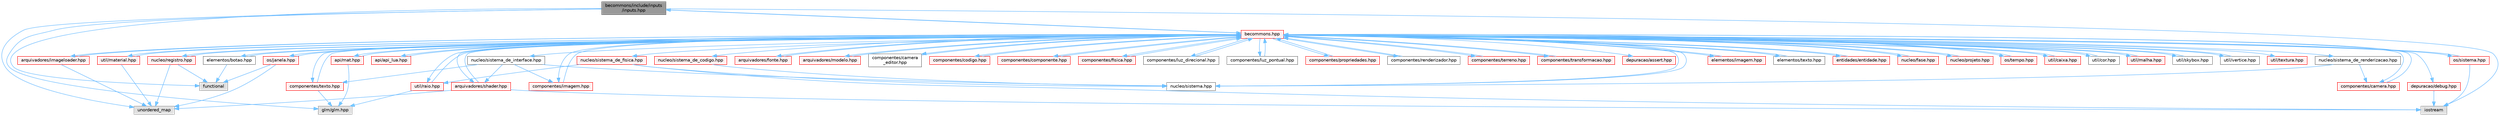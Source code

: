 digraph "becommons/include/inputs/inputs.hpp"
{
 // LATEX_PDF_SIZE
  bgcolor="transparent";
  edge [fontname=Helvetica,fontsize=10,labelfontname=Helvetica,labelfontsize=10];
  node [fontname=Helvetica,fontsize=10,shape=box,height=0.2,width=0.4];
  Node1 [id="Node000001",label="becommons/include/inputs\l/inputs.hpp",height=0.2,width=0.4,color="gray40", fillcolor="grey60", style="filled", fontcolor="black",tooltip=" "];
  Node1 -> Node2 [id="edge1_Node000001_Node000002",color="steelblue1",style="solid",tooltip=" "];
  Node2 [id="Node000002",label="iostream",height=0.2,width=0.4,color="grey60", fillcolor="#E0E0E0", style="filled",tooltip=" "];
  Node1 -> Node3 [id="edge2_Node000001_Node000003",color="steelblue1",style="solid",tooltip=" "];
  Node3 [id="Node000003",label="unordered_map",height=0.2,width=0.4,color="grey60", fillcolor="#E0E0E0", style="filled",tooltip=" "];
  Node1 -> Node4 [id="edge3_Node000001_Node000004",color="steelblue1",style="solid",tooltip=" "];
  Node4 [id="Node000004",label="functional",height=0.2,width=0.4,color="grey60", fillcolor="#E0E0E0", style="filled",tooltip=" "];
  Node1 -> Node5 [id="edge4_Node000001_Node000005",color="steelblue1",style="solid",tooltip=" "];
  Node5 [id="Node000005",label="glm/glm.hpp",height=0.2,width=0.4,color="grey60", fillcolor="#E0E0E0", style="filled",tooltip=" "];
  Node1 -> Node6 [id="edge5_Node000001_Node000006",color="steelblue1",style="solid",tooltip=" "];
  Node6 [id="Node000006",label="becommons.hpp",height=0.2,width=0.4,color="red", fillcolor="#FFF0F0", style="filled",URL="$becommons_8hpp.html",tooltip=" "];
  Node6 -> Node7 [id="edge6_Node000006_Node000007",color="steelblue1",style="solid",tooltip=" "];
  Node7 [id="Node000007",label="api/api_lua.hpp",height=0.2,width=0.4,color="red", fillcolor="#FFF0F0", style="filled",URL="$api__lua_8hpp.html",tooltip="Gerencia a configuração do luabridge para api lua."];
  Node7 -> Node6 [id="edge7_Node000007_Node000006",color="steelblue1",style="solid",tooltip=" "];
  Node6 -> Node12 [id="edge8_Node000006_Node000012",color="steelblue1",style="solid",tooltip=" "];
  Node12 [id="Node000012",label="api/mat.hpp",height=0.2,width=0.4,color="red", fillcolor="#FFF0F0", style="filled",URL="$mat_8hpp.html",tooltip="Gerencia funçoes matemáticas."];
  Node12 -> Node5 [id="edge9_Node000012_Node000005",color="steelblue1",style="solid",tooltip=" "];
  Node12 -> Node6 [id="edge10_Node000012_Node000006",color="steelblue1",style="solid",tooltip=" "];
  Node6 -> Node14 [id="edge11_Node000006_Node000014",color="steelblue1",style="solid",tooltip=" "];
  Node14 [id="Node000014",label="arquivadores/fonte.hpp",height=0.2,width=0.4,color="red", fillcolor="#FFF0F0", style="filled",URL="$fonte_8hpp.html",tooltip="Define estruturas básicas para renderização de textos."];
  Node14 -> Node6 [id="edge12_Node000014_Node000006",color="steelblue1",style="solid",tooltip=" "];
  Node6 -> Node19 [id="edge13_Node000006_Node000019",color="steelblue1",style="solid",tooltip=" "];
  Node19 [id="Node000019",label="arquivadores/imageloader.hpp",height=0.2,width=0.4,color="red", fillcolor="#FFF0F0", style="filled",URL="$imageloader_8hpp.html",tooltip="Gerencia as imagems/texturas carregadas na engine."];
  Node19 -> Node3 [id="edge14_Node000019_Node000003",color="steelblue1",style="solid",tooltip=" "];
  Node19 -> Node6 [id="edge15_Node000019_Node000006",color="steelblue1",style="solid",tooltip=" "];
  Node6 -> Node24 [id="edge16_Node000006_Node000024",color="steelblue1",style="solid",tooltip=" "];
  Node24 [id="Node000024",label="arquivadores/modelo.hpp",height=0.2,width=0.4,color="red", fillcolor="#FFF0F0", style="filled",URL="$modelo_8hpp.html",tooltip="Carrega um modelo usando a biblioteca assimp com base em um diretório."];
  Node24 -> Node6 [id="edge17_Node000024_Node000006",color="steelblue1",style="solid",tooltip=" "];
  Node6 -> Node26 [id="edge18_Node000006_Node000026",color="steelblue1",style="solid",tooltip=" "];
  Node26 [id="Node000026",label="arquivadores/shader.hpp",height=0.2,width=0.4,color="red", fillcolor="#FFF0F0", style="filled",URL="$shader_8hpp.html",tooltip="Gerencia os shaders GLSL."];
  Node26 -> Node2 [id="edge19_Node000026_Node000002",color="steelblue1",style="solid",tooltip=" "];
  Node26 -> Node3 [id="edge20_Node000026_Node000003",color="steelblue1",style="solid",tooltip=" "];
  Node26 -> Node6 [id="edge21_Node000026_Node000006",color="steelblue1",style="solid",tooltip=" "];
  Node6 -> Node31 [id="edge22_Node000006_Node000031",color="steelblue1",style="solid",tooltip=" "];
  Node31 [id="Node000031",label="componentes/camera.hpp",height=0.2,width=0.4,color="red", fillcolor="#FFF0F0", style="filled",URL="$camera_8hpp.html",tooltip="Estrutura básica de câmera."];
  Node31 -> Node6 [id="edge23_Node000031_Node000006",color="steelblue1",style="solid",tooltip=" "];
  Node6 -> Node34 [id="edge24_Node000006_Node000034",color="steelblue1",style="solid",tooltip=" "];
  Node34 [id="Node000034",label="componentes/camera\l_editor.hpp",height=0.2,width=0.4,color="grey40", fillcolor="white", style="filled",URL="$camera__editor_8hpp.html",tooltip=" "];
  Node34 -> Node6 [id="edge25_Node000034_Node000006",color="steelblue1",style="solid",tooltip=" "];
  Node6 -> Node35 [id="edge26_Node000006_Node000035",color="steelblue1",style="solid",tooltip=" "];
  Node35 [id="Node000035",label="componentes/codigo.hpp",height=0.2,width=0.4,color="red", fillcolor="#FFF0F0", style="filled",URL="$codigo_8hpp.html",tooltip="Componente de código para entidades ECS."];
  Node35 -> Node6 [id="edge27_Node000035_Node000006",color="steelblue1",style="solid",tooltip=" "];
  Node6 -> Node37 [id="edge28_Node000006_Node000037",color="steelblue1",style="solid",tooltip=" "];
  Node37 [id="Node000037",label="componentes/componente.hpp",height=0.2,width=0.4,color="red", fillcolor="#FFF0F0", style="filled",URL="$componente_8hpp.html",tooltip="Estrutura base para componetes."];
  Node37 -> Node6 [id="edge29_Node000037_Node000006",color="steelblue1",style="solid",tooltip=" "];
  Node6 -> Node42 [id="edge30_Node000006_Node000042",color="steelblue1",style="solid",tooltip=" "];
  Node42 [id="Node000042",label="componentes/fisica.hpp",height=0.2,width=0.4,color="red", fillcolor="#FFF0F0", style="filled",URL="$fisica_8hpp.html",tooltip="Componente de física para entidades ECS."];
  Node42 -> Node6 [id="edge31_Node000042_Node000006",color="steelblue1",style="solid",tooltip=" "];
  Node6 -> Node43 [id="edge32_Node000006_Node000043",color="steelblue1",style="solid",tooltip=" "];
  Node43 [id="Node000043",label="componentes/imagem.hpp",height=0.2,width=0.4,color="red", fillcolor="#FFF0F0", style="filled",URL="$componentes_2imagem_8hpp.html",tooltip=" "];
  Node43 -> Node6 [id="edge33_Node000043_Node000006",color="steelblue1",style="solid",tooltip=" "];
  Node6 -> Node44 [id="edge34_Node000006_Node000044",color="steelblue1",style="solid",tooltip=" "];
  Node44 [id="Node000044",label="componentes/luz_direcional.hpp",height=0.2,width=0.4,color="grey40", fillcolor="white", style="filled",URL="$luz__direcional_8hpp.html",tooltip=" "];
  Node44 -> Node6 [id="edge35_Node000044_Node000006",color="steelblue1",style="solid",tooltip=" "];
  Node6 -> Node45 [id="edge36_Node000006_Node000045",color="steelblue1",style="solid",tooltip=" "];
  Node45 [id="Node000045",label="componentes/luz_pontual.hpp",height=0.2,width=0.4,color="grey40", fillcolor="white", style="filled",URL="$luz__pontual_8hpp.html",tooltip=" "];
  Node45 -> Node6 [id="edge37_Node000045_Node000006",color="steelblue1",style="solid",tooltip=" "];
  Node6 -> Node46 [id="edge38_Node000006_Node000046",color="steelblue1",style="solid",tooltip=" "];
  Node46 [id="Node000046",label="componentes/propriedades.hpp",height=0.2,width=0.4,color="red", fillcolor="#FFF0F0", style="filled",URL="$propriedades_8hpp.html",tooltip=" "];
  Node46 -> Node6 [id="edge39_Node000046_Node000006",color="steelblue1",style="solid",tooltip=" "];
  Node6 -> Node47 [id="edge40_Node000006_Node000047",color="steelblue1",style="solid",tooltip=" "];
  Node47 [id="Node000047",label="componentes/renderizador.hpp",height=0.2,width=0.4,color="grey40", fillcolor="white", style="filled",URL="$renderizador_8hpp.html",tooltip=" "];
  Node47 -> Node6 [id="edge41_Node000047_Node000006",color="steelblue1",style="solid",tooltip=" "];
  Node6 -> Node48 [id="edge42_Node000006_Node000048",color="steelblue1",style="solid",tooltip=" "];
  Node48 [id="Node000048",label="componentes/terreno.hpp",height=0.2,width=0.4,color="red", fillcolor="#FFF0F0", style="filled",URL="$terreno_8hpp.html",tooltip=" "];
  Node48 -> Node6 [id="edge43_Node000048_Node000006",color="steelblue1",style="solid",tooltip=" "];
  Node6 -> Node49 [id="edge44_Node000006_Node000049",color="steelblue1",style="solid",tooltip=" "];
  Node49 [id="Node000049",label="componentes/texto.hpp",height=0.2,width=0.4,color="red", fillcolor="#FFF0F0", style="filled",URL="$componentes_2texto_8hpp.html",tooltip=" "];
  Node49 -> Node5 [id="edge45_Node000049_Node000005",color="steelblue1",style="solid",tooltip=" "];
  Node49 -> Node6 [id="edge46_Node000049_Node000006",color="steelblue1",style="solid",tooltip=" "];
  Node6 -> Node50 [id="edge47_Node000006_Node000050",color="steelblue1",style="solid",tooltip=" "];
  Node50 [id="Node000050",label="componentes/transformacao.hpp",height=0.2,width=0.4,color="red", fillcolor="#FFF0F0", style="filled",URL="$transformacao_8hpp.html",tooltip="Calcula a mtriz de modelo para um objeto 3d qualquer."];
  Node50 -> Node6 [id="edge48_Node000050_Node000006",color="steelblue1",style="solid",tooltip=" "];
  Node6 -> Node54 [id="edge49_Node000006_Node000054",color="steelblue1",style="solid",tooltip=" "];
  Node54 [id="Node000054",label="depuracao/debug.hpp",height=0.2,width=0.4,color="red", fillcolor="#FFF0F0", style="filled",URL="$debug_8hpp.html",tooltip=" "];
  Node54 -> Node2 [id="edge50_Node000054_Node000002",color="steelblue1",style="solid",tooltip=" "];
  Node6 -> Node55 [id="edge51_Node000006_Node000055",color="steelblue1",style="solid",tooltip=" "];
  Node55 [id="Node000055",label="depuracao/assert.hpp",height=0.2,width=0.4,color="red", fillcolor="#FFF0F0", style="filled",URL="$assert_8hpp.html",tooltip=" "];
  Node6 -> Node58 [id="edge52_Node000006_Node000058",color="steelblue1",style="solid",tooltip=" "];
  Node58 [id="Node000058",label="elementos/botao.hpp",height=0.2,width=0.4,color="grey40", fillcolor="white", style="filled",URL="$botao_8hpp.html",tooltip=" "];
  Node58 -> Node4 [id="edge53_Node000058_Node000004",color="steelblue1",style="solid",tooltip=" "];
  Node58 -> Node6 [id="edge54_Node000058_Node000006",color="steelblue1",style="solid",tooltip=" "];
  Node6 -> Node59 [id="edge55_Node000006_Node000059",color="steelblue1",style="solid",tooltip=" "];
  Node59 [id="Node000059",label="elementos/imagem.hpp",height=0.2,width=0.4,color="red", fillcolor="#FFF0F0", style="filled",URL="$elementos_2imagem_8hpp.html",tooltip="Gerencia a configuração do luabridge para api lua."];
  Node59 -> Node6 [id="edge56_Node000059_Node000006",color="steelblue1",style="solid",tooltip=" "];
  Node6 -> Node60 [id="edge57_Node000006_Node000060",color="steelblue1",style="solid",tooltip=" "];
  Node60 [id="Node000060",label="elementos/texto.hpp",height=0.2,width=0.4,color="grey40", fillcolor="white", style="filled",URL="$elementos_2texto_8hpp.html",tooltip=" "];
  Node60 -> Node6 [id="edge58_Node000060_Node000006",color="steelblue1",style="solid",tooltip=" "];
  Node6 -> Node61 [id="edge59_Node000006_Node000061",color="steelblue1",style="solid",tooltip=" "];
  Node61 [id="Node000061",label="entidades/entidade.hpp",height=0.2,width=0.4,color="red", fillcolor="#FFF0F0", style="filled",URL="$entidade_8hpp.html",tooltip="Inclusoes e defini��es relacionadas � entidade."];
  Node61 -> Node6 [id="edge60_Node000061_Node000006",color="steelblue1",style="solid",tooltip=" "];
  Node6 -> Node1 [id="edge61_Node000006_Node000001",color="steelblue1",style="solid",tooltip=" "];
  Node6 -> Node62 [id="edge62_Node000006_Node000062",color="steelblue1",style="solid",tooltip=" "];
  Node62 [id="Node000062",label="nucleo/fase.hpp",height=0.2,width=0.4,color="red", fillcolor="#FFF0F0", style="filled",URL="$fase_8hpp.html",tooltip="Gerencia sistemas numa fase."];
  Node62 -> Node6 [id="edge63_Node000062_Node000006",color="steelblue1",style="solid",tooltip=" "];
  Node6 -> Node63 [id="edge64_Node000006_Node000063",color="steelblue1",style="solid",tooltip=" "];
  Node63 [id="Node000063",label="nucleo/projeto.hpp",height=0.2,width=0.4,color="red", fillcolor="#FFF0F0", style="filled",URL="$projeto_8hpp.html",tooltip="Gerencia configurações do projeto."];
  Node63 -> Node6 [id="edge65_Node000063_Node000006",color="steelblue1",style="solid",tooltip=" "];
  Node6 -> Node64 [id="edge66_Node000006_Node000064",color="steelblue1",style="solid",tooltip=" "];
  Node64 [id="Node000064",label="nucleo/registro.hpp",height=0.2,width=0.4,color="red", fillcolor="#FFF0F0", style="filled",URL="$registro_8hpp.html",tooltip="Inclusoes e definições relacionadas à registro."];
  Node64 -> Node3 [id="edge67_Node000064_Node000003",color="steelblue1",style="solid",tooltip=" "];
  Node64 -> Node4 [id="edge68_Node000064_Node000004",color="steelblue1",style="solid",tooltip=" "];
  Node64 -> Node6 [id="edge69_Node000064_Node000006",color="steelblue1",style="solid",tooltip=" "];
  Node6 -> Node66 [id="edge70_Node000006_Node000066",color="steelblue1",style="solid",tooltip=" "];
  Node66 [id="Node000066",label="nucleo/sistema.hpp",height=0.2,width=0.4,color="grey40", fillcolor="white", style="filled",URL="$nucleo_2sistema_8hpp.html",tooltip=" "];
  Node66 -> Node6 [id="edge71_Node000066_Node000006",color="steelblue1",style="solid",tooltip=" "];
  Node6 -> Node67 [id="edge72_Node000006_Node000067",color="steelblue1",style="solid",tooltip=" "];
  Node67 [id="Node000067",label="nucleo/sistema_de_codigo.hpp",height=0.2,width=0.4,color="red", fillcolor="#FFF0F0", style="filled",URL="$sistema__de__codigo_8hpp.html",tooltip=" "];
  Node67 -> Node66 [id="edge73_Node000067_Node000066",color="steelblue1",style="solid",tooltip=" "];
  Node6 -> Node70 [id="edge74_Node000006_Node000070",color="steelblue1",style="solid",tooltip=" "];
  Node70 [id="Node000070",label="nucleo/sistema_de_fisica.hpp",height=0.2,width=0.4,color="red", fillcolor="#FFF0F0", style="filled",URL="$sistema__de__fisica_8hpp.html",tooltip="Gerencia a fisica de jogo com o bullet3."];
  Node70 -> Node66 [id="edge75_Node000070_Node000066",color="steelblue1",style="solid",tooltip=" "];
  Node70 -> Node2 [id="edge76_Node000070_Node000002",color="steelblue1",style="solid",tooltip=" "];
  Node70 -> Node71 [id="edge77_Node000070_Node000071",color="steelblue1",style="solid",tooltip=" "];
  Node71 [id="Node000071",label="util/raio.hpp",height=0.2,width=0.4,color="red", fillcolor="#FFF0F0", style="filled",URL="$raio_8hpp.html",tooltip=" "];
  Node71 -> Node5 [id="edge78_Node000071_Node000005",color="steelblue1",style="solid",tooltip=" "];
  Node71 -> Node6 [id="edge79_Node000071_Node000006",color="steelblue1",style="solid",tooltip=" "];
  Node6 -> Node72 [id="edge80_Node000006_Node000072",color="steelblue1",style="solid",tooltip=" "];
  Node72 [id="Node000072",label="nucleo/sistema_de_interface.hpp",height=0.2,width=0.4,color="grey40", fillcolor="white", style="filled",URL="$sistema__de__interface_8hpp.html",tooltip=" "];
  Node72 -> Node66 [id="edge81_Node000072_Node000066",color="steelblue1",style="solid",tooltip=" "];
  Node72 -> Node26 [id="edge82_Node000072_Node000026",color="steelblue1",style="solid",tooltip=" "];
  Node72 -> Node49 [id="edge83_Node000072_Node000049",color="steelblue1",style="solid",tooltip=" "];
  Node72 -> Node43 [id="edge84_Node000072_Node000043",color="steelblue1",style="solid",tooltip=" "];
  Node6 -> Node73 [id="edge85_Node000006_Node000073",color="steelblue1",style="solid",tooltip=" "];
  Node73 [id="Node000073",label="nucleo/sistema_de_renderizacao.hpp",height=0.2,width=0.4,color="grey40", fillcolor="white", style="filled",URL="$sistema__de__renderizacao_8hpp.html",tooltip="Gerencia a renderizacao."];
  Node73 -> Node66 [id="edge86_Node000073_Node000066",color="steelblue1",style="solid",tooltip=" "];
  Node73 -> Node31 [id="edge87_Node000073_Node000031",color="steelblue1",style="solid",tooltip=" "];
  Node6 -> Node74 [id="edge88_Node000006_Node000074",color="steelblue1",style="solid",tooltip=" "];
  Node74 [id="Node000074",label="os/janela.hpp",height=0.2,width=0.4,color="red", fillcolor="#FFF0F0", style="filled",URL="$janela_8hpp.html",tooltip="Inicia e gerencia janela glfw."];
  Node74 -> Node4 [id="edge89_Node000074_Node000004",color="steelblue1",style="solid",tooltip=" "];
  Node74 -> Node3 [id="edge90_Node000074_Node000003",color="steelblue1",style="solid",tooltip=" "];
  Node74 -> Node6 [id="edge91_Node000074_Node000006",color="steelblue1",style="solid",tooltip=" "];
  Node6 -> Node75 [id="edge92_Node000006_Node000075",color="steelblue1",style="solid",tooltip=" "];
  Node75 [id="Node000075",label="os/sistema.hpp",height=0.2,width=0.4,color="red", fillcolor="#FFF0F0", style="filled",URL="$os_2sistema_8hpp.html",tooltip="funçoes do sistema"];
  Node75 -> Node2 [id="edge93_Node000075_Node000002",color="steelblue1",style="solid",tooltip=" "];
  Node75 -> Node6 [id="edge94_Node000075_Node000006",color="steelblue1",style="solid",tooltip=" "];
  Node6 -> Node78 [id="edge95_Node000006_Node000078",color="steelblue1",style="solid",tooltip=" "];
  Node78 [id="Node000078",label="os/tempo.hpp",height=0.2,width=0.4,color="red", fillcolor="#FFF0F0", style="filled",URL="$tempo_8hpp.html",tooltip="Inicia e gerencia o tempo."];
  Node78 -> Node6 [id="edge96_Node000078_Node000006",color="steelblue1",style="solid",tooltip=" "];
  Node6 -> Node80 [id="edge97_Node000006_Node000080",color="steelblue1",style="solid",tooltip=" "];
  Node80 [id="Node000080",label="util/caixa.hpp",height=0.2,width=0.4,color="red", fillcolor="#FFF0F0", style="filled",URL="$caixa_8hpp.html",tooltip=" "];
  Node80 -> Node6 [id="edge98_Node000080_Node000006",color="steelblue1",style="solid",tooltip=" "];
  Node6 -> Node81 [id="edge99_Node000006_Node000081",color="steelblue1",style="solid",tooltip=" "];
  Node81 [id="Node000081",label="util/cor.hpp",height=0.2,width=0.4,color="grey40", fillcolor="white", style="filled",URL="$cor_8hpp.html",tooltip=" "];
  Node81 -> Node6 [id="edge100_Node000081_Node000006",color="steelblue1",style="solid",tooltip=" "];
  Node6 -> Node82 [id="edge101_Node000006_Node000082",color="steelblue1",style="solid",tooltip=" "];
  Node82 [id="Node000082",label="util/malha.hpp",height=0.2,width=0.4,color="red", fillcolor="#FFF0F0", style="filled",URL="$malha_8hpp.html",tooltip=" "];
  Node82 -> Node6 [id="edge102_Node000082_Node000006",color="steelblue1",style="solid",tooltip=" "];
  Node6 -> Node83 [id="edge103_Node000006_Node000083",color="steelblue1",style="solid",tooltip=" "];
  Node83 [id="Node000083",label="util/material.hpp",height=0.2,width=0.4,color="red", fillcolor="#FFF0F0", style="filled",URL="$material_8hpp.html",tooltip=" "];
  Node83 -> Node3 [id="edge104_Node000083_Node000003",color="steelblue1",style="solid",tooltip=" "];
  Node83 -> Node6 [id="edge105_Node000083_Node000006",color="steelblue1",style="solid",tooltip=" "];
  Node6 -> Node71 [id="edge106_Node000006_Node000071",color="steelblue1",style="solid",tooltip=" "];
  Node6 -> Node84 [id="edge107_Node000006_Node000084",color="steelblue1",style="solid",tooltip=" "];
  Node84 [id="Node000084",label="util/skybox.hpp",height=0.2,width=0.4,color="grey40", fillcolor="white", style="filled",URL="$skybox_8hpp.html",tooltip=" "];
  Node84 -> Node6 [id="edge108_Node000084_Node000006",color="steelblue1",style="solid",tooltip=" "];
  Node6 -> Node85 [id="edge109_Node000006_Node000085",color="steelblue1",style="solid",tooltip=" "];
  Node85 [id="Node000085",label="util/vertice.hpp",height=0.2,width=0.4,color="grey40", fillcolor="white", style="filled",URL="$vertice_8hpp.html",tooltip=" "];
  Node85 -> Node6 [id="edge110_Node000085_Node000006",color="steelblue1",style="solid",tooltip=" "];
  Node6 -> Node86 [id="edge111_Node000006_Node000086",color="steelblue1",style="solid",tooltip=" "];
  Node86 [id="Node000086",label="util/textura.hpp",height=0.2,width=0.4,color="red", fillcolor="#FFF0F0", style="filled",URL="$textura_8hpp.html",tooltip=" "];
}
